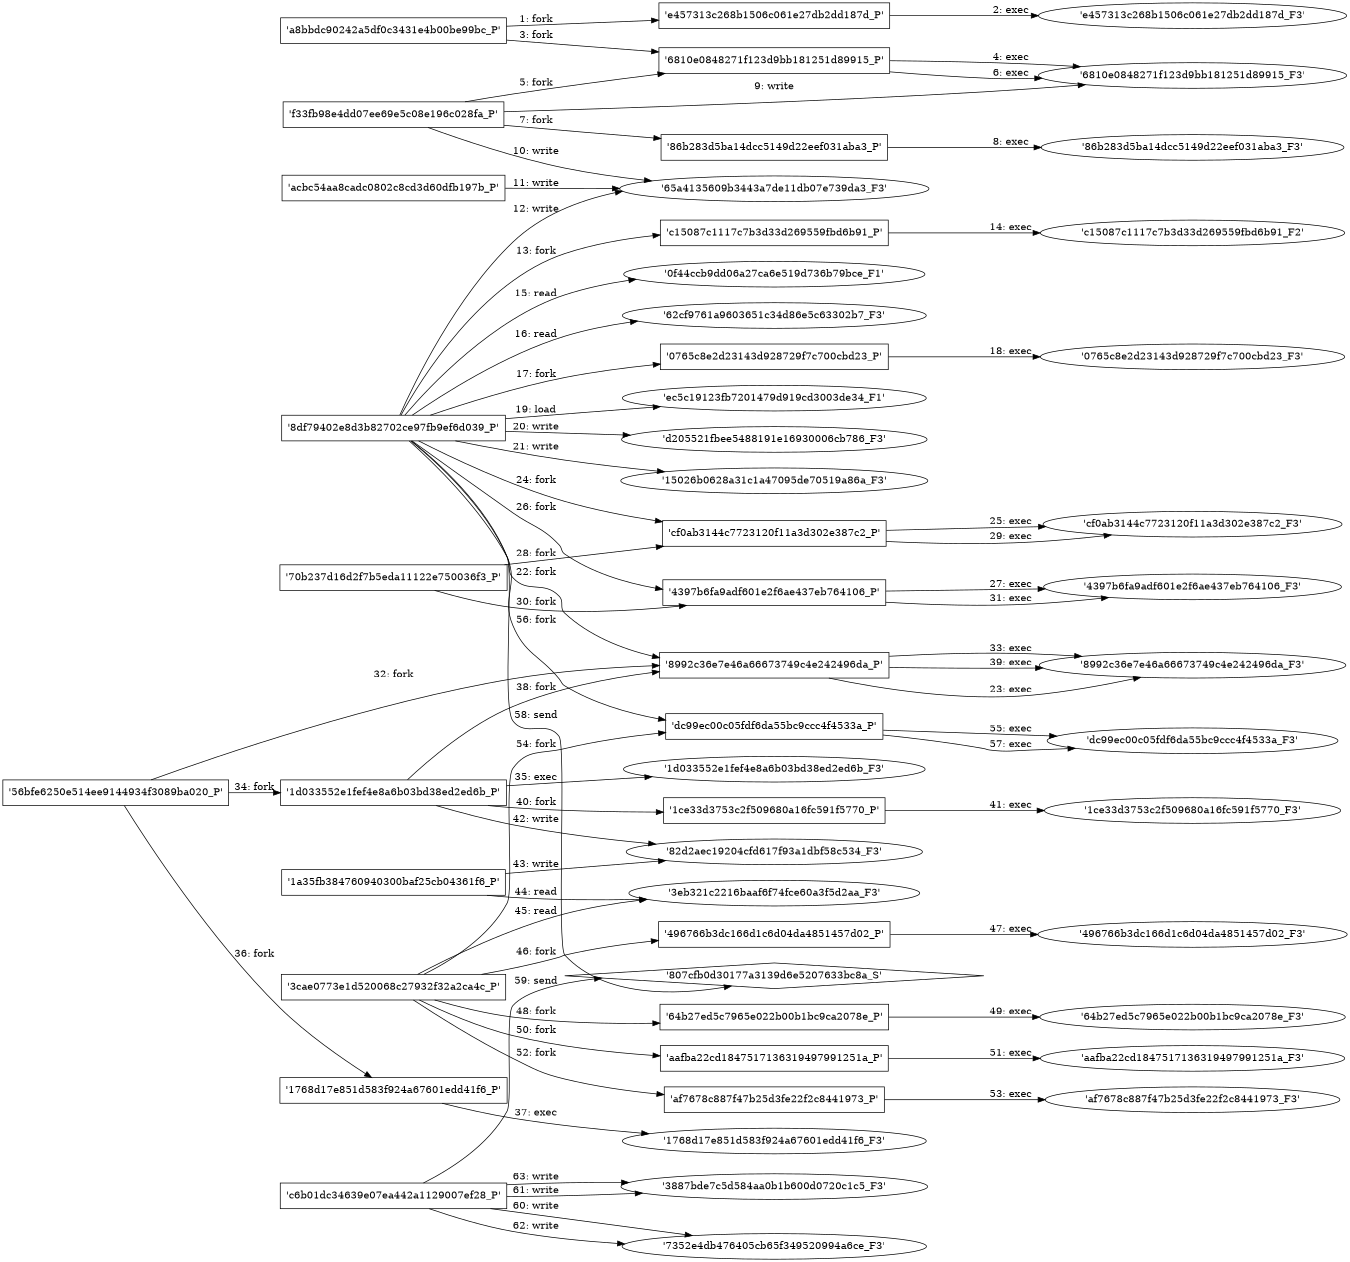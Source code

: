 digraph "D:\Learning\Paper\apt\基于CTI的攻击预警\Dataset\攻击图\ASGfromALLCTI\Graftor - But I Never Asked for This….dot" {
rankdir="LR"
size="9"
fixedsize="false"
splines="true"
nodesep=0.3
ranksep=0
fontsize=10
overlap="scalexy"
engine= "neato"
	"'a8bbdc90242a5df0c3431e4b00be99bc_P'" [node_type=Process shape=box]
	"'e457313c268b1506c061e27db2dd187d_P'" [node_type=Process shape=box]
	"'a8bbdc90242a5df0c3431e4b00be99bc_P'" -> "'e457313c268b1506c061e27db2dd187d_P'" [label="1: fork"]
	"'e457313c268b1506c061e27db2dd187d_P'" [node_type=Process shape=box]
	"'e457313c268b1506c061e27db2dd187d_F3'" [node_type=File shape=ellipse]
	"'e457313c268b1506c061e27db2dd187d_P'" -> "'e457313c268b1506c061e27db2dd187d_F3'" [label="2: exec"]
	"'a8bbdc90242a5df0c3431e4b00be99bc_P'" [node_type=Process shape=box]
	"'6810e0848271f123d9bb181251d89915_P'" [node_type=Process shape=box]
	"'a8bbdc90242a5df0c3431e4b00be99bc_P'" -> "'6810e0848271f123d9bb181251d89915_P'" [label="3: fork"]
	"'6810e0848271f123d9bb181251d89915_P'" [node_type=Process shape=box]
	"'6810e0848271f123d9bb181251d89915_F3'" [node_type=File shape=ellipse]
	"'6810e0848271f123d9bb181251d89915_P'" -> "'6810e0848271f123d9bb181251d89915_F3'" [label="4: exec"]
	"'f33fb98e4dd07ee69e5c08e196c028fa_P'" [node_type=Process shape=box]
	"'6810e0848271f123d9bb181251d89915_P'" [node_type=Process shape=box]
	"'f33fb98e4dd07ee69e5c08e196c028fa_P'" -> "'6810e0848271f123d9bb181251d89915_P'" [label="5: fork"]
	"'6810e0848271f123d9bb181251d89915_P'" [node_type=Process shape=box]
	"'6810e0848271f123d9bb181251d89915_F3'" [node_type=File shape=ellipse]
	"'6810e0848271f123d9bb181251d89915_P'" -> "'6810e0848271f123d9bb181251d89915_F3'" [label="6: exec"]
	"'f33fb98e4dd07ee69e5c08e196c028fa_P'" [node_type=Process shape=box]
	"'86b283d5ba14dcc5149d22eef031aba3_P'" [node_type=Process shape=box]
	"'f33fb98e4dd07ee69e5c08e196c028fa_P'" -> "'86b283d5ba14dcc5149d22eef031aba3_P'" [label="7: fork"]
	"'86b283d5ba14dcc5149d22eef031aba3_P'" [node_type=Process shape=box]
	"'86b283d5ba14dcc5149d22eef031aba3_F3'" [node_type=File shape=ellipse]
	"'86b283d5ba14dcc5149d22eef031aba3_P'" -> "'86b283d5ba14dcc5149d22eef031aba3_F3'" [label="8: exec"]
	"'6810e0848271f123d9bb181251d89915_F3'" [node_type=file shape=ellipse]
	"'f33fb98e4dd07ee69e5c08e196c028fa_P'" [node_type=Process shape=box]
	"'f33fb98e4dd07ee69e5c08e196c028fa_P'" -> "'6810e0848271f123d9bb181251d89915_F3'" [label="9: write"]
	"'65a4135609b3443a7de11db07e739da3_F3'" [node_type=file shape=ellipse]
	"'f33fb98e4dd07ee69e5c08e196c028fa_P'" [node_type=Process shape=box]
	"'f33fb98e4dd07ee69e5c08e196c028fa_P'" -> "'65a4135609b3443a7de11db07e739da3_F3'" [label="10: write"]
	"'65a4135609b3443a7de11db07e739da3_F3'" [node_type=file shape=ellipse]
	"'acbc54aa8cadc0802c8cd3d60dfb197b_P'" [node_type=Process shape=box]
	"'acbc54aa8cadc0802c8cd3d60dfb197b_P'" -> "'65a4135609b3443a7de11db07e739da3_F3'" [label="11: write"]
	"'65a4135609b3443a7de11db07e739da3_F3'" [node_type=file shape=ellipse]
	"'8df79402e8d3b82702ce97fb9ef6d039_P'" [node_type=Process shape=box]
	"'8df79402e8d3b82702ce97fb9ef6d039_P'" -> "'65a4135609b3443a7de11db07e739da3_F3'" [label="12: write"]
	"'8df79402e8d3b82702ce97fb9ef6d039_P'" [node_type=Process shape=box]
	"'c15087c1117c7b3d33d269559fbd6b91_P'" [node_type=Process shape=box]
	"'8df79402e8d3b82702ce97fb9ef6d039_P'" -> "'c15087c1117c7b3d33d269559fbd6b91_P'" [label="13: fork"]
	"'c15087c1117c7b3d33d269559fbd6b91_P'" [node_type=Process shape=box]
	"'c15087c1117c7b3d33d269559fbd6b91_F2'" [node_type=File shape=ellipse]
	"'c15087c1117c7b3d33d269559fbd6b91_P'" -> "'c15087c1117c7b3d33d269559fbd6b91_F2'" [label="14: exec"]
	"'0f44ccb9dd06a27ca6e519d736b79bce_F1'" [node_type=file shape=ellipse]
	"'8df79402e8d3b82702ce97fb9ef6d039_P'" [node_type=Process shape=box]
	"'8df79402e8d3b82702ce97fb9ef6d039_P'" -> "'0f44ccb9dd06a27ca6e519d736b79bce_F1'" [label="15: read"]
	"'62cf9761a9603651c34d86e5c63302b7_F3'" [node_type=file shape=ellipse]
	"'8df79402e8d3b82702ce97fb9ef6d039_P'" [node_type=Process shape=box]
	"'8df79402e8d3b82702ce97fb9ef6d039_P'" -> "'62cf9761a9603651c34d86e5c63302b7_F3'" [label="16: read"]
	"'8df79402e8d3b82702ce97fb9ef6d039_P'" [node_type=Process shape=box]
	"'0765c8e2d23143d928729f7c700cbd23_P'" [node_type=Process shape=box]
	"'8df79402e8d3b82702ce97fb9ef6d039_P'" -> "'0765c8e2d23143d928729f7c700cbd23_P'" [label="17: fork"]
	"'0765c8e2d23143d928729f7c700cbd23_P'" [node_type=Process shape=box]
	"'0765c8e2d23143d928729f7c700cbd23_F3'" [node_type=File shape=ellipse]
	"'0765c8e2d23143d928729f7c700cbd23_P'" -> "'0765c8e2d23143d928729f7c700cbd23_F3'" [label="18: exec"]
	"'ec5c19123fb7201479d919cd3003de34_F1'" [node_type=file shape=ellipse]
	"'8df79402e8d3b82702ce97fb9ef6d039_P'" [node_type=Process shape=box]
	"'8df79402e8d3b82702ce97fb9ef6d039_P'" -> "'ec5c19123fb7201479d919cd3003de34_F1'" [label="19: load"]
	"'d205521fbee5488191e16930006cb786_F3'" [node_type=file shape=ellipse]
	"'8df79402e8d3b82702ce97fb9ef6d039_P'" [node_type=Process shape=box]
	"'8df79402e8d3b82702ce97fb9ef6d039_P'" -> "'d205521fbee5488191e16930006cb786_F3'" [label="20: write"]
	"'15026b0628a31c1a47095de70519a86a_F3'" [node_type=file shape=ellipse]
	"'8df79402e8d3b82702ce97fb9ef6d039_P'" [node_type=Process shape=box]
	"'8df79402e8d3b82702ce97fb9ef6d039_P'" -> "'15026b0628a31c1a47095de70519a86a_F3'" [label="21: write"]
	"'8df79402e8d3b82702ce97fb9ef6d039_P'" [node_type=Process shape=box]
	"'8992c36e7e46a66673749c4e242496da_P'" [node_type=Process shape=box]
	"'8df79402e8d3b82702ce97fb9ef6d039_P'" -> "'8992c36e7e46a66673749c4e242496da_P'" [label="22: fork"]
	"'8992c36e7e46a66673749c4e242496da_P'" [node_type=Process shape=box]
	"'8992c36e7e46a66673749c4e242496da_F3'" [node_type=File shape=ellipse]
	"'8992c36e7e46a66673749c4e242496da_P'" -> "'8992c36e7e46a66673749c4e242496da_F3'" [label="23: exec"]
	"'8df79402e8d3b82702ce97fb9ef6d039_P'" [node_type=Process shape=box]
	"'cf0ab3144c7723120f11a3d302e387c2_P'" [node_type=Process shape=box]
	"'8df79402e8d3b82702ce97fb9ef6d039_P'" -> "'cf0ab3144c7723120f11a3d302e387c2_P'" [label="24: fork"]
	"'cf0ab3144c7723120f11a3d302e387c2_P'" [node_type=Process shape=box]
	"'cf0ab3144c7723120f11a3d302e387c2_F3'" [node_type=File shape=ellipse]
	"'cf0ab3144c7723120f11a3d302e387c2_P'" -> "'cf0ab3144c7723120f11a3d302e387c2_F3'" [label="25: exec"]
	"'8df79402e8d3b82702ce97fb9ef6d039_P'" [node_type=Process shape=box]
	"'4397b6fa9adf601e2f6ae437eb764106_P'" [node_type=Process shape=box]
	"'8df79402e8d3b82702ce97fb9ef6d039_P'" -> "'4397b6fa9adf601e2f6ae437eb764106_P'" [label="26: fork"]
	"'4397b6fa9adf601e2f6ae437eb764106_P'" [node_type=Process shape=box]
	"'4397b6fa9adf601e2f6ae437eb764106_F3'" [node_type=File shape=ellipse]
	"'4397b6fa9adf601e2f6ae437eb764106_P'" -> "'4397b6fa9adf601e2f6ae437eb764106_F3'" [label="27: exec"]
	"'70b237d16d2f7b5eda11122e750036f3_P'" [node_type=Process shape=box]
	"'cf0ab3144c7723120f11a3d302e387c2_P'" [node_type=Process shape=box]
	"'70b237d16d2f7b5eda11122e750036f3_P'" -> "'cf0ab3144c7723120f11a3d302e387c2_P'" [label="28: fork"]
	"'cf0ab3144c7723120f11a3d302e387c2_P'" [node_type=Process shape=box]
	"'cf0ab3144c7723120f11a3d302e387c2_F3'" [node_type=File shape=ellipse]
	"'cf0ab3144c7723120f11a3d302e387c2_P'" -> "'cf0ab3144c7723120f11a3d302e387c2_F3'" [label="29: exec"]
	"'70b237d16d2f7b5eda11122e750036f3_P'" [node_type=Process shape=box]
	"'4397b6fa9adf601e2f6ae437eb764106_P'" [node_type=Process shape=box]
	"'70b237d16d2f7b5eda11122e750036f3_P'" -> "'4397b6fa9adf601e2f6ae437eb764106_P'" [label="30: fork"]
	"'4397b6fa9adf601e2f6ae437eb764106_P'" [node_type=Process shape=box]
	"'4397b6fa9adf601e2f6ae437eb764106_F3'" [node_type=File shape=ellipse]
	"'4397b6fa9adf601e2f6ae437eb764106_P'" -> "'4397b6fa9adf601e2f6ae437eb764106_F3'" [label="31: exec"]
	"'56bfe6250e514ee9144934f3089ba020_P'" [node_type=Process shape=box]
	"'8992c36e7e46a66673749c4e242496da_P'" [node_type=Process shape=box]
	"'56bfe6250e514ee9144934f3089ba020_P'" -> "'8992c36e7e46a66673749c4e242496da_P'" [label="32: fork"]
	"'8992c36e7e46a66673749c4e242496da_P'" [node_type=Process shape=box]
	"'8992c36e7e46a66673749c4e242496da_F3'" [node_type=File shape=ellipse]
	"'8992c36e7e46a66673749c4e242496da_P'" -> "'8992c36e7e46a66673749c4e242496da_F3'" [label="33: exec"]
	"'56bfe6250e514ee9144934f3089ba020_P'" [node_type=Process shape=box]
	"'1d033552e1fef4e8a6b03bd38ed2ed6b_P'" [node_type=Process shape=box]
	"'56bfe6250e514ee9144934f3089ba020_P'" -> "'1d033552e1fef4e8a6b03bd38ed2ed6b_P'" [label="34: fork"]
	"'1d033552e1fef4e8a6b03bd38ed2ed6b_P'" [node_type=Process shape=box]
	"'1d033552e1fef4e8a6b03bd38ed2ed6b_F3'" [node_type=File shape=ellipse]
	"'1d033552e1fef4e8a6b03bd38ed2ed6b_P'" -> "'1d033552e1fef4e8a6b03bd38ed2ed6b_F3'" [label="35: exec"]
	"'56bfe6250e514ee9144934f3089ba020_P'" [node_type=Process shape=box]
	"'1768d17e851d583f924a67601edd41f6_P'" [node_type=Process shape=box]
	"'56bfe6250e514ee9144934f3089ba020_P'" -> "'1768d17e851d583f924a67601edd41f6_P'" [label="36: fork"]
	"'1768d17e851d583f924a67601edd41f6_P'" [node_type=Process shape=box]
	"'1768d17e851d583f924a67601edd41f6_F3'" [node_type=File shape=ellipse]
	"'1768d17e851d583f924a67601edd41f6_P'" -> "'1768d17e851d583f924a67601edd41f6_F3'" [label="37: exec"]
	"'1d033552e1fef4e8a6b03bd38ed2ed6b_P'" [node_type=Process shape=box]
	"'8992c36e7e46a66673749c4e242496da_P'" [node_type=Process shape=box]
	"'1d033552e1fef4e8a6b03bd38ed2ed6b_P'" -> "'8992c36e7e46a66673749c4e242496da_P'" [label="38: fork"]
	"'8992c36e7e46a66673749c4e242496da_P'" [node_type=Process shape=box]
	"'8992c36e7e46a66673749c4e242496da_F3'" [node_type=File shape=ellipse]
	"'8992c36e7e46a66673749c4e242496da_P'" -> "'8992c36e7e46a66673749c4e242496da_F3'" [label="39: exec"]
	"'1d033552e1fef4e8a6b03bd38ed2ed6b_P'" [node_type=Process shape=box]
	"'1ce33d3753c2f509680a16fc591f5770_P'" [node_type=Process shape=box]
	"'1d033552e1fef4e8a6b03bd38ed2ed6b_P'" -> "'1ce33d3753c2f509680a16fc591f5770_P'" [label="40: fork"]
	"'1ce33d3753c2f509680a16fc591f5770_P'" [node_type=Process shape=box]
	"'1ce33d3753c2f509680a16fc591f5770_F3'" [node_type=File shape=ellipse]
	"'1ce33d3753c2f509680a16fc591f5770_P'" -> "'1ce33d3753c2f509680a16fc591f5770_F3'" [label="41: exec"]
	"'82d2aec19204cfd617f93a1dbf58c534_F3'" [node_type=file shape=ellipse]
	"'1d033552e1fef4e8a6b03bd38ed2ed6b_P'" [node_type=Process shape=box]
	"'1d033552e1fef4e8a6b03bd38ed2ed6b_P'" -> "'82d2aec19204cfd617f93a1dbf58c534_F3'" [label="42: write"]
	"'82d2aec19204cfd617f93a1dbf58c534_F3'" [node_type=file shape=ellipse]
	"'1a35fb384760940300baf25cb04361f6_P'" [node_type=Process shape=box]
	"'1a35fb384760940300baf25cb04361f6_P'" -> "'82d2aec19204cfd617f93a1dbf58c534_F3'" [label="43: write"]
	"'3eb321c2216baaf6f74fce60a3f5d2aa_F3'" [node_type=file shape=ellipse]
	"'1a35fb384760940300baf25cb04361f6_P'" [node_type=Process shape=box]
	"'1a35fb384760940300baf25cb04361f6_P'" -> "'3eb321c2216baaf6f74fce60a3f5d2aa_F3'" [label="44: read"]
	"'3eb321c2216baaf6f74fce60a3f5d2aa_F3'" [node_type=file shape=ellipse]
	"'3cae0773e1d520068c27932f32a2ca4c_P'" [node_type=Process shape=box]
	"'3cae0773e1d520068c27932f32a2ca4c_P'" -> "'3eb321c2216baaf6f74fce60a3f5d2aa_F3'" [label="45: read"]
	"'3cae0773e1d520068c27932f32a2ca4c_P'" [node_type=Process shape=box]
	"'496766b3dc166d1c6d04da4851457d02_P'" [node_type=Process shape=box]
	"'3cae0773e1d520068c27932f32a2ca4c_P'" -> "'496766b3dc166d1c6d04da4851457d02_P'" [label="46: fork"]
	"'496766b3dc166d1c6d04da4851457d02_P'" [node_type=Process shape=box]
	"'496766b3dc166d1c6d04da4851457d02_F3'" [node_type=File shape=ellipse]
	"'496766b3dc166d1c6d04da4851457d02_P'" -> "'496766b3dc166d1c6d04da4851457d02_F3'" [label="47: exec"]
	"'3cae0773e1d520068c27932f32a2ca4c_P'" [node_type=Process shape=box]
	"'64b27ed5c7965e022b00b1bc9ca2078e_P'" [node_type=Process shape=box]
	"'3cae0773e1d520068c27932f32a2ca4c_P'" -> "'64b27ed5c7965e022b00b1bc9ca2078e_P'" [label="48: fork"]
	"'64b27ed5c7965e022b00b1bc9ca2078e_P'" [node_type=Process shape=box]
	"'64b27ed5c7965e022b00b1bc9ca2078e_F3'" [node_type=File shape=ellipse]
	"'64b27ed5c7965e022b00b1bc9ca2078e_P'" -> "'64b27ed5c7965e022b00b1bc9ca2078e_F3'" [label="49: exec"]
	"'3cae0773e1d520068c27932f32a2ca4c_P'" [node_type=Process shape=box]
	"'aafba22cd1847517136319497991251a_P'" [node_type=Process shape=box]
	"'3cae0773e1d520068c27932f32a2ca4c_P'" -> "'aafba22cd1847517136319497991251a_P'" [label="50: fork"]
	"'aafba22cd1847517136319497991251a_P'" [node_type=Process shape=box]
	"'aafba22cd1847517136319497991251a_F3'" [node_type=File shape=ellipse]
	"'aafba22cd1847517136319497991251a_P'" -> "'aafba22cd1847517136319497991251a_F3'" [label="51: exec"]
	"'3cae0773e1d520068c27932f32a2ca4c_P'" [node_type=Process shape=box]
	"'af7678c887f47b25d3fe22f2c8441973_P'" [node_type=Process shape=box]
	"'3cae0773e1d520068c27932f32a2ca4c_P'" -> "'af7678c887f47b25d3fe22f2c8441973_P'" [label="52: fork"]
	"'af7678c887f47b25d3fe22f2c8441973_P'" [node_type=Process shape=box]
	"'af7678c887f47b25d3fe22f2c8441973_F3'" [node_type=File shape=ellipse]
	"'af7678c887f47b25d3fe22f2c8441973_P'" -> "'af7678c887f47b25d3fe22f2c8441973_F3'" [label="53: exec"]
	"'3cae0773e1d520068c27932f32a2ca4c_P'" [node_type=Process shape=box]
	"'dc99ec00c05fdf6da55bc9ccc4f4533a_P'" [node_type=Process shape=box]
	"'3cae0773e1d520068c27932f32a2ca4c_P'" -> "'dc99ec00c05fdf6da55bc9ccc4f4533a_P'" [label="54: fork"]
	"'dc99ec00c05fdf6da55bc9ccc4f4533a_P'" [node_type=Process shape=box]
	"'dc99ec00c05fdf6da55bc9ccc4f4533a_F3'" [node_type=File shape=ellipse]
	"'dc99ec00c05fdf6da55bc9ccc4f4533a_P'" -> "'dc99ec00c05fdf6da55bc9ccc4f4533a_F3'" [label="55: exec"]
	"'8df79402e8d3b82702ce97fb9ef6d039_P'" [node_type=Process shape=box]
	"'dc99ec00c05fdf6da55bc9ccc4f4533a_P'" [node_type=Process shape=box]
	"'8df79402e8d3b82702ce97fb9ef6d039_P'" -> "'dc99ec00c05fdf6da55bc9ccc4f4533a_P'" [label="56: fork"]
	"'dc99ec00c05fdf6da55bc9ccc4f4533a_P'" [node_type=Process shape=box]
	"'dc99ec00c05fdf6da55bc9ccc4f4533a_F3'" [node_type=File shape=ellipse]
	"'dc99ec00c05fdf6da55bc9ccc4f4533a_P'" -> "'dc99ec00c05fdf6da55bc9ccc4f4533a_F3'" [label="57: exec"]
	"'807cfb0d30177a3139d6e5207633bc8a_S'" [node_type=Socket shape=diamond]
	"'8df79402e8d3b82702ce97fb9ef6d039_P'" [node_type=Process shape=box]
	"'8df79402e8d3b82702ce97fb9ef6d039_P'" -> "'807cfb0d30177a3139d6e5207633bc8a_S'" [label="58: send"]
	"'807cfb0d30177a3139d6e5207633bc8a_S'" [node_type=Socket shape=diamond]
	"'c6b01dc34639e07ea442a1129007ef28_P'" [node_type=Process shape=box]
	"'c6b01dc34639e07ea442a1129007ef28_P'" -> "'807cfb0d30177a3139d6e5207633bc8a_S'" [label="59: send"]
	"'7352e4db476405cb65f349520994a6ce_F3'" [node_type=file shape=ellipse]
	"'c6b01dc34639e07ea442a1129007ef28_P'" [node_type=Process shape=box]
	"'c6b01dc34639e07ea442a1129007ef28_P'" -> "'7352e4db476405cb65f349520994a6ce_F3'" [label="60: write"]
	"'3887bde7c5d584aa0b1b600d0720c1c5_F3'" [node_type=file shape=ellipse]
	"'c6b01dc34639e07ea442a1129007ef28_P'" [node_type=Process shape=box]
	"'c6b01dc34639e07ea442a1129007ef28_P'" -> "'3887bde7c5d584aa0b1b600d0720c1c5_F3'" [label="61: write"]
	"'7352e4db476405cb65f349520994a6ce_F3'" [node_type=file shape=ellipse]
	"'c6b01dc34639e07ea442a1129007ef28_P'" [node_type=Process shape=box]
	"'c6b01dc34639e07ea442a1129007ef28_P'" -> "'7352e4db476405cb65f349520994a6ce_F3'" [label="62: write"]
	"'3887bde7c5d584aa0b1b600d0720c1c5_F3'" [node_type=file shape=ellipse]
	"'c6b01dc34639e07ea442a1129007ef28_P'" [node_type=Process shape=box]
	"'c6b01dc34639e07ea442a1129007ef28_P'" -> "'3887bde7c5d584aa0b1b600d0720c1c5_F3'" [label="63: write"]
}
